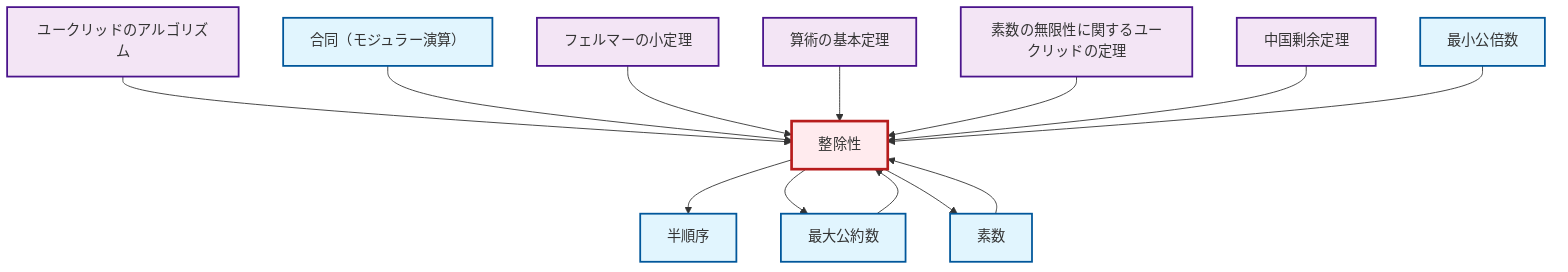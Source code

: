 graph TD
    classDef definition fill:#e1f5fe,stroke:#01579b,stroke-width:2px
    classDef theorem fill:#f3e5f5,stroke:#4a148c,stroke-width:2px
    classDef axiom fill:#fff3e0,stroke:#e65100,stroke-width:2px
    classDef example fill:#e8f5e9,stroke:#1b5e20,stroke-width:2px
    classDef current fill:#ffebee,stroke:#b71c1c,stroke-width:3px
    thm-fundamental-arithmetic["算術の基本定理"]:::theorem
    thm-fermat-little["フェルマーの小定理"]:::theorem
    def-lcm["最小公倍数"]:::definition
    def-gcd["最大公約数"]:::definition
    def-prime["素数"]:::definition
    def-partial-order["半順序"]:::definition
    thm-chinese-remainder["中国剰余定理"]:::theorem
    thm-euclid-infinitude-primes["素数の無限性に関するユークリッドの定理"]:::theorem
    def-congruence["合同（モジュラー演算）"]:::definition
    def-divisibility["整除性"]:::definition
    thm-euclidean-algorithm["ユークリッドのアルゴリズム"]:::theorem
    thm-euclidean-algorithm --> def-divisibility
    def-congruence --> def-divisibility
    thm-fermat-little --> def-divisibility
    def-prime --> def-divisibility
    thm-fundamental-arithmetic --> def-divisibility
    thm-euclid-infinitude-primes --> def-divisibility
    def-gcd --> def-divisibility
    thm-chinese-remainder --> def-divisibility
    def-divisibility --> def-partial-order
    def-lcm --> def-divisibility
    def-divisibility --> def-gcd
    def-divisibility --> def-prime
    class def-divisibility current